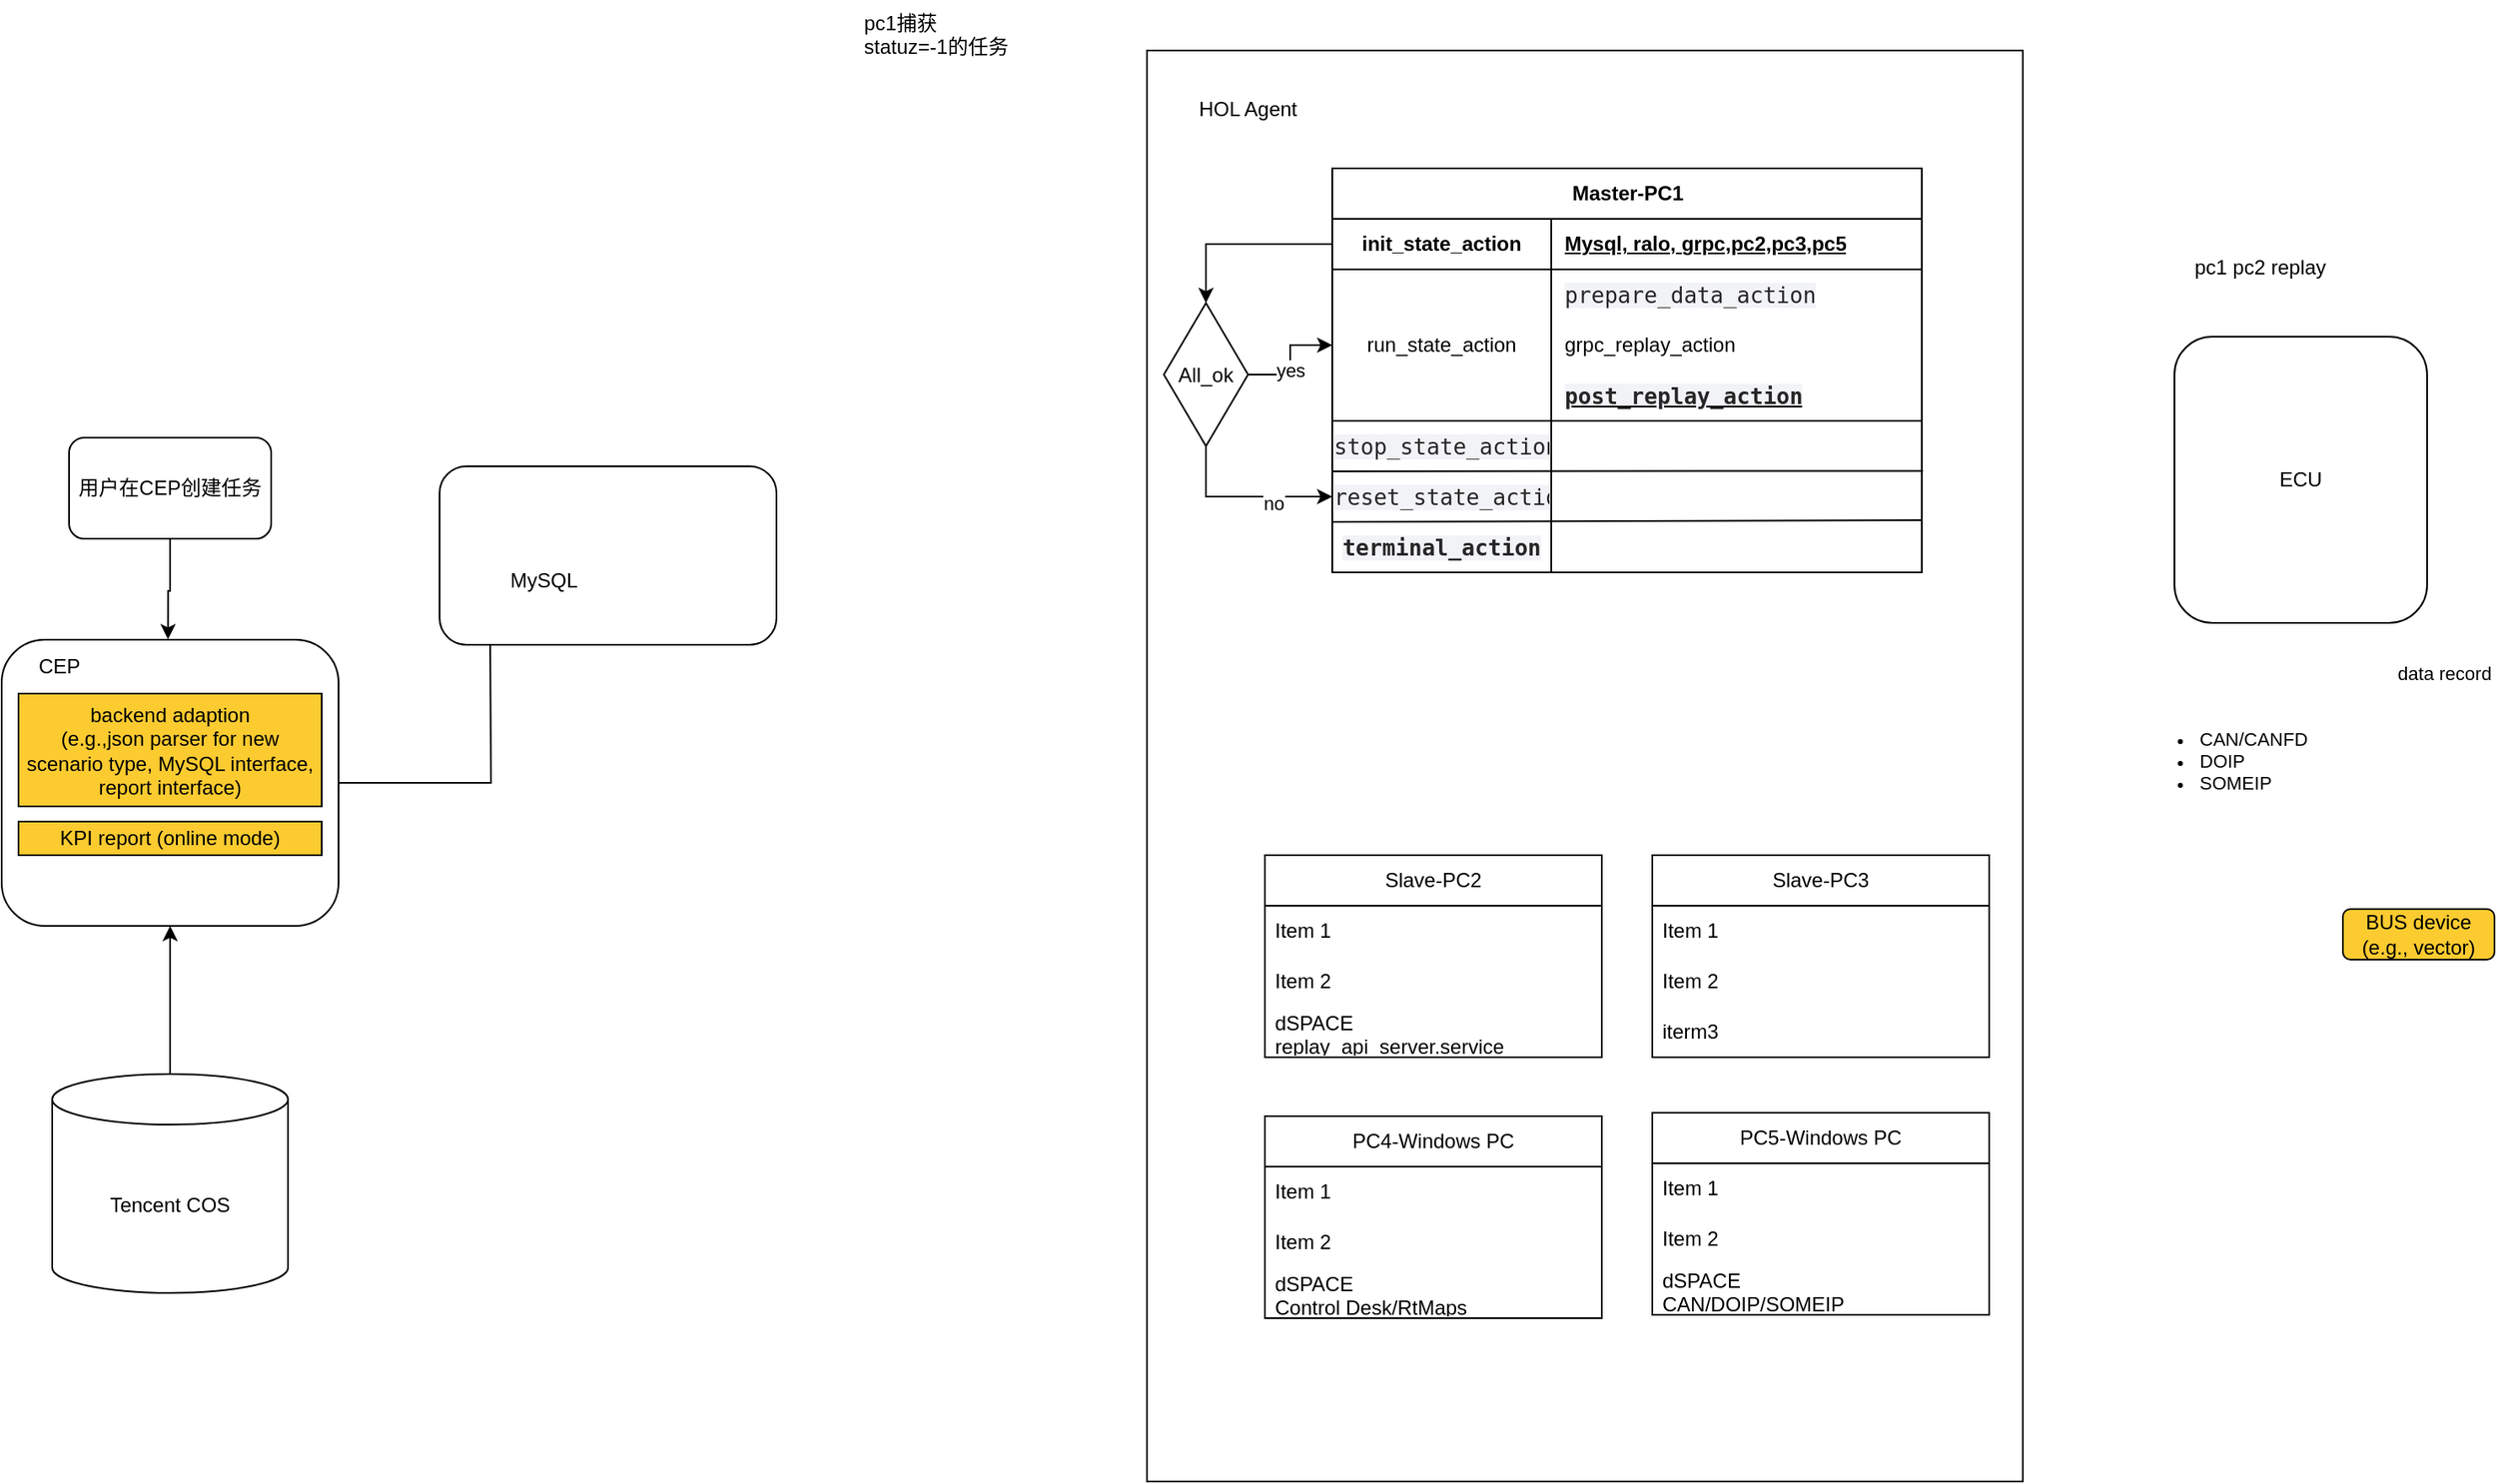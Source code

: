 <mxfile version="21.7.5" type="github">
  <diagram name="Page-1" id="edf60f1a-56cd-e834-aa8a-f176f3a09ee4">
    <mxGraphModel dx="2931" dy="776" grid="1" gridSize="10" guides="1" tooltips="1" connect="1" arrows="1" fold="1" page="1" pageScale="1" pageWidth="1100" pageHeight="850" background="none" math="0" shadow="0">
      <root>
        <mxCell id="0" />
        <mxCell id="1" parent="0" />
        <mxCell id="ZtFsmp1vTyqF3PQUhrU2-2" value="&lt;div align=&quot;left&quot;&gt;&lt;ul&gt;&lt;li&gt;CAN/CANFD&lt;/li&gt;&lt;li&gt;DOIP&lt;/li&gt;&lt;li&gt;SOMEIP&lt;/li&gt;&lt;/ul&gt;&lt;/div&gt;" style="edgeLabel;html=1;align=left;verticalAlign=middle;resizable=0;points=[];" vertex="1" connectable="0" parent="1">
          <mxGeometry x="870" y="511.597" as="geometry">
            <mxPoint x="-117" as="offset" />
          </mxGeometry>
        </mxCell>
        <mxCell id="ZtFsmp1vTyqF3PQUhrU2-5" value="" style="rounded=0;whiteSpace=wrap;html=1;" vertex="1" parent="1">
          <mxGeometry x="170" y="90" width="520" height="850" as="geometry" />
        </mxCell>
        <mxCell id="ZtFsmp1vTyqF3PQUhrU2-6" style="edgeStyle=orthogonalEdgeStyle;rounded=0;orthogonalLoop=1;jettySize=auto;html=1;entryX=0.5;entryY=1;entryDx=0;entryDy=0;" edge="1" parent="1" source="ZtFsmp1vTyqF3PQUhrU2-8" target="ZtFsmp1vTyqF3PQUhrU2-55">
          <mxGeometry relative="1" as="geometry">
            <mxPoint x="-430" y="610" as="targetPoint" />
          </mxGeometry>
        </mxCell>
        <mxCell id="ZtFsmp1vTyqF3PQUhrU2-8" value="Tencent COS" style="shape=cylinder3;whiteSpace=wrap;html=1;boundedLbl=1;backgroundOutline=1;size=15;" vertex="1" parent="1">
          <mxGeometry x="-480" y="698" width="140" height="130" as="geometry" />
        </mxCell>
        <mxCell id="ZtFsmp1vTyqF3PQUhrU2-9" style="edgeStyle=orthogonalEdgeStyle;rounded=0;orthogonalLoop=1;jettySize=auto;html=1;entryX=0;entryY=0.5;entryDx=0;entryDy=0;exitX=1;exitY=0.5;exitDx=0;exitDy=0;" edge="1" parent="1" source="ZtFsmp1vTyqF3PQUhrU2-55">
          <mxGeometry relative="1" as="geometry">
            <mxPoint x="-270" y="313" as="sourcePoint" />
            <mxPoint x="-220" y="433.0" as="targetPoint" />
          </mxGeometry>
        </mxCell>
        <mxCell id="ZtFsmp1vTyqF3PQUhrU2-19" value="HOL Agent" style="text;html=1;strokeColor=none;fillColor=none;align=center;verticalAlign=middle;whiteSpace=wrap;rounded=0;" vertex="1" parent="1">
          <mxGeometry x="180" y="110" width="100" height="30" as="geometry" />
        </mxCell>
        <mxCell id="ZtFsmp1vTyqF3PQUhrU2-22" value="ECU" style="rounded=1;whiteSpace=wrap;html=1;" vertex="1" parent="1">
          <mxGeometry x="780" y="260" width="150" height="170" as="geometry" />
        </mxCell>
        <mxCell id="ZtFsmp1vTyqF3PQUhrU2-25" value="" style="rounded=1;whiteSpace=wrap;html=1;" vertex="1" parent="1">
          <mxGeometry x="-250" y="337" width="200" height="106" as="geometry" />
        </mxCell>
        <mxCell id="ZtFsmp1vTyqF3PQUhrU2-38" value="MySQL" style="text;whiteSpace=wrap;html=1;" vertex="1" parent="1">
          <mxGeometry x="-210" y="391" width="90" height="30" as="geometry" />
        </mxCell>
        <mxCell id="ZtFsmp1vTyqF3PQUhrU2-39" value="data record" style="edgeLabel;html=1;align=center;verticalAlign=middle;resizable=0;points=[];" vertex="1" connectable="0" parent="1">
          <mxGeometry x="940" y="459.997" as="geometry" />
        </mxCell>
        <mxCell id="ZtFsmp1vTyqF3PQUhrU2-41" value="BUS device (e.g., vector)" style="rounded=1;whiteSpace=wrap;html=1;fillColor=#FCCB30;" vertex="1" parent="1">
          <mxGeometry x="880" y="600" width="90" height="30" as="geometry" />
        </mxCell>
        <mxCell id="ZtFsmp1vTyqF3PQUhrU2-71" style="edgeStyle=orthogonalEdgeStyle;rounded=0;orthogonalLoop=1;jettySize=auto;html=1;exitX=0.5;exitY=1;exitDx=0;exitDy=0;entryX=0.875;entryY=-0.076;entryDx=0;entryDy=0;entryPerimeter=0;" edge="1" parent="1" source="ZtFsmp1vTyqF3PQUhrU2-54" target="ZtFsmp1vTyqF3PQUhrU2-57">
          <mxGeometry relative="1" as="geometry" />
        </mxCell>
        <mxCell id="ZtFsmp1vTyqF3PQUhrU2-54" value="用户在CEP创建任务" style="rounded=1;whiteSpace=wrap;html=1;" vertex="1" parent="1">
          <mxGeometry x="-470" y="320" width="120" height="60" as="geometry" />
        </mxCell>
        <mxCell id="ZtFsmp1vTyqF3PQUhrU2-55" value="" style="rounded=1;whiteSpace=wrap;html=1;" vertex="1" parent="1">
          <mxGeometry x="-510" y="440" width="200" height="170" as="geometry" />
        </mxCell>
        <mxCell id="ZtFsmp1vTyqF3PQUhrU2-56" value="KPI report (online mode)" style="rounded=0;whiteSpace=wrap;html=1;fillColor=#FCCB30;" vertex="1" parent="1">
          <mxGeometry x="-500" y="548" width="180" height="20" as="geometry" />
        </mxCell>
        <mxCell id="ZtFsmp1vTyqF3PQUhrU2-57" value="CEP" style="text;whiteSpace=wrap;html=1;" vertex="1" parent="1">
          <mxGeometry x="-490" y="442" width="90" height="30" as="geometry" />
        </mxCell>
        <mxCell id="ZtFsmp1vTyqF3PQUhrU2-58" value="&lt;div&gt;backend adaption&lt;/div&gt;&lt;div&gt;(e.g.,json parser for new scenario type, MySQL interface, report interface)&lt;br&gt;&lt;/div&gt;" style="rounded=0;whiteSpace=wrap;html=1;fillColor=#FCCB30;" vertex="1" parent="1">
          <mxGeometry x="-500" y="472" width="180" height="67" as="geometry" />
        </mxCell>
        <mxCell id="ZtFsmp1vTyqF3PQUhrU2-73" value="pc1捕获statuz=-1的任务" style="text;whiteSpace=wrap;html=1;" vertex="1" parent="1">
          <mxGeometry y="60" width="90" height="30" as="geometry" />
        </mxCell>
        <mxCell id="ZtFsmp1vTyqF3PQUhrU2-93" value="pc1 pc2 replay" style="text;whiteSpace=wrap;html=1;" vertex="1" parent="1">
          <mxGeometry x="790" y="205" width="90" height="30" as="geometry" />
        </mxCell>
        <mxCell id="ZtFsmp1vTyqF3PQUhrU2-102" value="&lt;div style=&quot;border-color: var(--border-color);&quot;&gt;&lt;div style=&quot;border-color: var(--border-color);&quot;&gt;Slave-PC2&lt;/div&gt;&lt;/div&gt;" style="swimlane;fontStyle=0;childLayout=stackLayout;horizontal=1;startSize=30;horizontalStack=0;resizeParent=1;resizeParentMax=0;resizeLast=0;collapsible=1;marginBottom=0;whiteSpace=wrap;html=1;" vertex="1" parent="1">
          <mxGeometry x="240" y="568" width="200" height="120" as="geometry" />
        </mxCell>
        <mxCell id="ZtFsmp1vTyqF3PQUhrU2-103" value="Item 1" style="text;strokeColor=none;fillColor=none;align=left;verticalAlign=middle;spacingLeft=4;spacingRight=4;overflow=hidden;points=[[0,0.5],[1,0.5]];portConstraint=eastwest;rotatable=0;whiteSpace=wrap;html=1;" vertex="1" parent="ZtFsmp1vTyqF3PQUhrU2-102">
          <mxGeometry y="30" width="200" height="30" as="geometry" />
        </mxCell>
        <mxCell id="ZtFsmp1vTyqF3PQUhrU2-104" value="Item 2" style="text;strokeColor=none;fillColor=none;align=left;verticalAlign=middle;spacingLeft=4;spacingRight=4;overflow=hidden;points=[[0,0.5],[1,0.5]];portConstraint=eastwest;rotatable=0;whiteSpace=wrap;html=1;" vertex="1" parent="ZtFsmp1vTyqF3PQUhrU2-102">
          <mxGeometry y="60" width="200" height="30" as="geometry" />
        </mxCell>
        <mxCell id="ZtFsmp1vTyqF3PQUhrU2-105" value="dSPACE&lt;br style=&quot;border-color: var(--border-color); text-align: center;&quot;&gt;&lt;span style=&quot;text-align: center;&quot;&gt;replay_api_server.service&lt;/span&gt;" style="text;strokeColor=none;fillColor=none;align=left;verticalAlign=middle;spacingLeft=4;spacingRight=4;overflow=hidden;points=[[0,0.5],[1,0.5]];portConstraint=eastwest;rotatable=0;whiteSpace=wrap;html=1;" vertex="1" parent="ZtFsmp1vTyqF3PQUhrU2-102">
          <mxGeometry y="90" width="200" height="30" as="geometry" />
        </mxCell>
        <mxCell id="ZtFsmp1vTyqF3PQUhrU2-106" value="&lt;div style=&quot;border-color: var(--border-color);&quot;&gt;&lt;div style=&quot;border-color: var(--border-color);&quot;&gt;Slave-PC3&lt;/div&gt;&lt;/div&gt;" style="swimlane;fontStyle=0;childLayout=stackLayout;horizontal=1;startSize=30;horizontalStack=0;resizeParent=1;resizeParentMax=0;resizeLast=0;collapsible=1;marginBottom=0;whiteSpace=wrap;html=1;" vertex="1" parent="1">
          <mxGeometry x="470" y="568" width="200" height="120" as="geometry" />
        </mxCell>
        <mxCell id="ZtFsmp1vTyqF3PQUhrU2-107" value="Item 1" style="text;strokeColor=none;fillColor=none;align=left;verticalAlign=middle;spacingLeft=4;spacingRight=4;overflow=hidden;points=[[0,0.5],[1,0.5]];portConstraint=eastwest;rotatable=0;whiteSpace=wrap;html=1;" vertex="1" parent="ZtFsmp1vTyqF3PQUhrU2-106">
          <mxGeometry y="30" width="200" height="30" as="geometry" />
        </mxCell>
        <mxCell id="ZtFsmp1vTyqF3PQUhrU2-108" value="Item 2" style="text;strokeColor=none;fillColor=none;align=left;verticalAlign=middle;spacingLeft=4;spacingRight=4;overflow=hidden;points=[[0,0.5],[1,0.5]];portConstraint=eastwest;rotatable=0;whiteSpace=wrap;html=1;" vertex="1" parent="ZtFsmp1vTyqF3PQUhrU2-106">
          <mxGeometry y="60" width="200" height="30" as="geometry" />
        </mxCell>
        <mxCell id="ZtFsmp1vTyqF3PQUhrU2-109" value="iterm3" style="text;strokeColor=none;fillColor=none;align=left;verticalAlign=middle;spacingLeft=4;spacingRight=4;overflow=hidden;points=[[0,0.5],[1,0.5]];portConstraint=eastwest;rotatable=0;whiteSpace=wrap;html=1;" vertex="1" parent="ZtFsmp1vTyqF3PQUhrU2-106">
          <mxGeometry y="90" width="200" height="30" as="geometry" />
        </mxCell>
        <mxCell id="ZtFsmp1vTyqF3PQUhrU2-110" value="&lt;div style=&quot;border-color: var(--border-color);&quot;&gt;&lt;div style=&quot;border-color: var(--border-color);&quot;&gt;PC4-Windows PC&lt;br&gt;&lt;/div&gt;&lt;/div&gt;" style="swimlane;fontStyle=0;childLayout=stackLayout;horizontal=1;startSize=30;horizontalStack=0;resizeParent=1;resizeParentMax=0;resizeLast=0;collapsible=1;marginBottom=0;whiteSpace=wrap;html=1;" vertex="1" parent="1">
          <mxGeometry x="240" y="723" width="200" height="120" as="geometry" />
        </mxCell>
        <mxCell id="ZtFsmp1vTyqF3PQUhrU2-111" value="Item 1" style="text;strokeColor=none;fillColor=none;align=left;verticalAlign=middle;spacingLeft=4;spacingRight=4;overflow=hidden;points=[[0,0.5],[1,0.5]];portConstraint=eastwest;rotatable=0;whiteSpace=wrap;html=1;" vertex="1" parent="ZtFsmp1vTyqF3PQUhrU2-110">
          <mxGeometry y="30" width="200" height="30" as="geometry" />
        </mxCell>
        <mxCell id="ZtFsmp1vTyqF3PQUhrU2-112" value="Item 2" style="text;strokeColor=none;fillColor=none;align=left;verticalAlign=middle;spacingLeft=4;spacingRight=4;overflow=hidden;points=[[0,0.5],[1,0.5]];portConstraint=eastwest;rotatable=0;whiteSpace=wrap;html=1;" vertex="1" parent="ZtFsmp1vTyqF3PQUhrU2-110">
          <mxGeometry y="60" width="200" height="30" as="geometry" />
        </mxCell>
        <mxCell id="ZtFsmp1vTyqF3PQUhrU2-113" value="dSPACE&lt;br style=&quot;border-color: var(--border-color); text-align: center;&quot;&gt;&lt;div style=&quot;text-align: center;&quot;&gt;&lt;span style=&quot;background-color: initial;&quot;&gt;Control Desk/RtMaps&lt;/span&gt;&lt;/div&gt;" style="text;strokeColor=none;fillColor=none;align=left;verticalAlign=middle;spacingLeft=4;spacingRight=4;overflow=hidden;points=[[0,0.5],[1,0.5]];portConstraint=eastwest;rotatable=0;whiteSpace=wrap;html=1;" vertex="1" parent="ZtFsmp1vTyqF3PQUhrU2-110">
          <mxGeometry y="90" width="200" height="30" as="geometry" />
        </mxCell>
        <mxCell id="ZtFsmp1vTyqF3PQUhrU2-114" value="&lt;div style=&quot;border-color: var(--border-color);&quot;&gt;&lt;div style=&quot;border-color: var(--border-color);&quot;&gt;PC5-Windows PC&lt;br&gt;&lt;/div&gt;&lt;/div&gt;" style="swimlane;fontStyle=0;childLayout=stackLayout;horizontal=1;startSize=30;horizontalStack=0;resizeParent=1;resizeParentMax=0;resizeLast=0;collapsible=1;marginBottom=0;whiteSpace=wrap;html=1;" vertex="1" parent="1">
          <mxGeometry x="470" y="721" width="200" height="120" as="geometry" />
        </mxCell>
        <mxCell id="ZtFsmp1vTyqF3PQUhrU2-115" value="Item 1" style="text;strokeColor=none;fillColor=none;align=left;verticalAlign=middle;spacingLeft=4;spacingRight=4;overflow=hidden;points=[[0,0.5],[1,0.5]];portConstraint=eastwest;rotatable=0;whiteSpace=wrap;html=1;" vertex="1" parent="ZtFsmp1vTyqF3PQUhrU2-114">
          <mxGeometry y="30" width="200" height="30" as="geometry" />
        </mxCell>
        <mxCell id="ZtFsmp1vTyqF3PQUhrU2-116" value="Item 2" style="text;strokeColor=none;fillColor=none;align=left;verticalAlign=middle;spacingLeft=4;spacingRight=4;overflow=hidden;points=[[0,0.5],[1,0.5]];portConstraint=eastwest;rotatable=0;whiteSpace=wrap;html=1;" vertex="1" parent="ZtFsmp1vTyqF3PQUhrU2-114">
          <mxGeometry y="60" width="200" height="30" as="geometry" />
        </mxCell>
        <mxCell id="ZtFsmp1vTyqF3PQUhrU2-117" value="dSPACE&lt;br style=&quot;border-color: var(--border-color); text-align: center;&quot;&gt;CAN/DOIP/SOMEIP" style="text;strokeColor=none;fillColor=none;align=left;verticalAlign=middle;spacingLeft=4;spacingRight=4;overflow=hidden;points=[[0,0.5],[1,0.5]];portConstraint=eastwest;rotatable=0;whiteSpace=wrap;html=1;" vertex="1" parent="ZtFsmp1vTyqF3PQUhrU2-114">
          <mxGeometry y="90" width="200" height="30" as="geometry" />
        </mxCell>
        <mxCell id="ZtFsmp1vTyqF3PQUhrU2-185" value="Master-PC1" style="shape=table;startSize=30;container=1;collapsible=1;childLayout=tableLayout;fixedRows=1;rowLines=0;fontStyle=1;align=center;resizeLast=1;html=1;" vertex="1" parent="1">
          <mxGeometry x="280" y="160" width="350" height="240" as="geometry" />
        </mxCell>
        <mxCell id="ZtFsmp1vTyqF3PQUhrU2-186" value="" style="shape=tableRow;horizontal=0;startSize=0;swimlaneHead=0;swimlaneBody=0;fillColor=none;collapsible=0;dropTarget=0;points=[[0,0.5],[1,0.5]];portConstraint=eastwest;top=0;left=0;right=0;bottom=1;" vertex="1" parent="ZtFsmp1vTyqF3PQUhrU2-185">
          <mxGeometry y="30" width="350" height="30" as="geometry" />
        </mxCell>
        <mxCell id="ZtFsmp1vTyqF3PQUhrU2-187" value="init_state_action" style="shape=partialRectangle;connectable=0;fillColor=none;top=0;left=0;bottom=0;right=0;fontStyle=1;overflow=hidden;whiteSpace=wrap;html=1;" vertex="1" parent="ZtFsmp1vTyqF3PQUhrU2-186">
          <mxGeometry width="130" height="30" as="geometry">
            <mxRectangle width="130" height="30" as="alternateBounds" />
          </mxGeometry>
        </mxCell>
        <mxCell id="ZtFsmp1vTyqF3PQUhrU2-188" value="Mysql, ralo, grpc,pc2,pc3,pc5" style="shape=partialRectangle;connectable=0;fillColor=none;top=0;left=0;bottom=0;right=0;align=left;spacingLeft=6;fontStyle=5;overflow=hidden;whiteSpace=wrap;html=1;" vertex="1" parent="ZtFsmp1vTyqF3PQUhrU2-186">
          <mxGeometry x="130" width="220" height="30" as="geometry">
            <mxRectangle width="220" height="30" as="alternateBounds" />
          </mxGeometry>
        </mxCell>
        <mxCell id="ZtFsmp1vTyqF3PQUhrU2-189" value="" style="shape=tableRow;horizontal=0;startSize=0;swimlaneHead=0;swimlaneBody=0;fillColor=none;collapsible=0;dropTarget=0;points=[[0,0.5],[1,0.5]];portConstraint=eastwest;top=0;left=0;right=0;bottom=0;" vertex="1" parent="ZtFsmp1vTyqF3PQUhrU2-185">
          <mxGeometry y="60" width="350" height="30" as="geometry" />
        </mxCell>
        <mxCell id="ZtFsmp1vTyqF3PQUhrU2-190" value="" style="shape=partialRectangle;connectable=0;fillColor=none;top=0;left=0;bottom=0;right=0;editable=1;overflow=hidden;whiteSpace=wrap;html=1;" vertex="1" parent="ZtFsmp1vTyqF3PQUhrU2-189">
          <mxGeometry width="130" height="30" as="geometry">
            <mxRectangle width="130" height="30" as="alternateBounds" />
          </mxGeometry>
        </mxCell>
        <mxCell id="ZtFsmp1vTyqF3PQUhrU2-191" value="&lt;div style=&quot;background-color: rgb(242, 243, 247); color: rgb(38, 38, 38); font-family: &amp;quot;JetBrains Mono&amp;quot;, monospace; font-size: 9.8pt;&quot;&gt;prepare_data_action&lt;/div&gt;" style="shape=partialRectangle;connectable=0;fillColor=none;top=0;left=0;bottom=0;right=0;align=left;spacingLeft=6;overflow=hidden;whiteSpace=wrap;html=1;" vertex="1" parent="ZtFsmp1vTyqF3PQUhrU2-189">
          <mxGeometry x="130" width="220" height="30" as="geometry">
            <mxRectangle width="220" height="30" as="alternateBounds" />
          </mxGeometry>
        </mxCell>
        <mxCell id="ZtFsmp1vTyqF3PQUhrU2-210" value="" style="shape=tableRow;horizontal=0;startSize=0;swimlaneHead=0;swimlaneBody=0;fillColor=none;collapsible=0;dropTarget=0;points=[[0,0.5],[1,0.5]];portConstraint=eastwest;top=0;left=0;right=0;bottom=0;" vertex="1" parent="ZtFsmp1vTyqF3PQUhrU2-185">
          <mxGeometry y="90" width="350" height="30" as="geometry" />
        </mxCell>
        <mxCell id="ZtFsmp1vTyqF3PQUhrU2-211" value="run_state_action" style="shape=partialRectangle;connectable=0;fillColor=none;top=0;left=0;bottom=0;right=0;fontStyle=0;overflow=hidden;whiteSpace=wrap;html=1;" vertex="1" parent="ZtFsmp1vTyqF3PQUhrU2-210">
          <mxGeometry width="130" height="30" as="geometry">
            <mxRectangle width="130" height="30" as="alternateBounds" />
          </mxGeometry>
        </mxCell>
        <mxCell id="ZtFsmp1vTyqF3PQUhrU2-212" value="grpc_replay_action" style="shape=partialRectangle;connectable=0;fillColor=none;top=0;left=0;bottom=0;right=0;align=left;spacingLeft=6;fontStyle=0;overflow=hidden;whiteSpace=wrap;html=1;" vertex="1" parent="ZtFsmp1vTyqF3PQUhrU2-210">
          <mxGeometry x="130" width="220" height="30" as="geometry">
            <mxRectangle width="220" height="30" as="alternateBounds" />
          </mxGeometry>
        </mxCell>
        <mxCell id="ZtFsmp1vTyqF3PQUhrU2-198" value="" style="shape=tableRow;horizontal=0;startSize=0;swimlaneHead=0;swimlaneBody=0;fillColor=none;collapsible=0;dropTarget=0;points=[[0,0.5],[1,0.5]];portConstraint=eastwest;top=0;left=0;right=0;bottom=1;" vertex="1" parent="ZtFsmp1vTyqF3PQUhrU2-185">
          <mxGeometry y="120" width="350" height="30" as="geometry" />
        </mxCell>
        <mxCell id="ZtFsmp1vTyqF3PQUhrU2-199" value="" style="shape=partialRectangle;connectable=0;fillColor=none;top=0;left=0;bottom=0;right=0;fontStyle=1;overflow=hidden;whiteSpace=wrap;html=1;" vertex="1" parent="ZtFsmp1vTyqF3PQUhrU2-198">
          <mxGeometry width="130" height="30" as="geometry">
            <mxRectangle width="130" height="30" as="alternateBounds" />
          </mxGeometry>
        </mxCell>
        <mxCell id="ZtFsmp1vTyqF3PQUhrU2-200" value="&lt;div style=&quot;background-color: rgb(242, 243, 247); color: rgb(38, 38, 38); font-family: &amp;quot;JetBrains Mono&amp;quot;, monospace; font-size: 9.8pt;&quot;&gt;&lt;div style=&quot;font-size: 9.8pt;&quot;&gt;post_replay_action&lt;/div&gt;&lt;/div&gt;" style="shape=partialRectangle;connectable=0;fillColor=none;top=0;left=0;bottom=0;right=0;align=left;spacingLeft=6;fontStyle=5;overflow=hidden;whiteSpace=wrap;html=1;" vertex="1" parent="ZtFsmp1vTyqF3PQUhrU2-198">
          <mxGeometry x="130" width="220" height="30" as="geometry">
            <mxRectangle width="220" height="30" as="alternateBounds" />
          </mxGeometry>
        </mxCell>
        <mxCell id="ZtFsmp1vTyqF3PQUhrU2-192" value="" style="shape=tableRow;horizontal=0;startSize=0;swimlaneHead=0;swimlaneBody=0;fillColor=none;collapsible=0;dropTarget=0;points=[[0,0.5],[1,0.5]];portConstraint=eastwest;top=0;left=0;right=0;bottom=0;" vertex="1" parent="ZtFsmp1vTyqF3PQUhrU2-185">
          <mxGeometry y="150" width="350" height="30" as="geometry" />
        </mxCell>
        <mxCell id="ZtFsmp1vTyqF3PQUhrU2-193" value="&lt;div style=&quot;background-color: rgb(242, 243, 247); color: rgb(38, 38, 38); font-family: &amp;quot;JetBrains Mono&amp;quot;, monospace; font-size: 9.8pt;&quot;&gt;stop_state_action&lt;/div&gt;" style="shape=partialRectangle;connectable=0;fillColor=none;top=0;left=0;bottom=0;right=0;editable=1;overflow=hidden;whiteSpace=wrap;html=1;" vertex="1" parent="ZtFsmp1vTyqF3PQUhrU2-192">
          <mxGeometry width="130" height="30" as="geometry">
            <mxRectangle width="130" height="30" as="alternateBounds" />
          </mxGeometry>
        </mxCell>
        <mxCell id="ZtFsmp1vTyqF3PQUhrU2-194" value="" style="shape=partialRectangle;connectable=0;fillColor=none;top=0;left=0;bottom=0;right=0;align=left;spacingLeft=6;overflow=hidden;whiteSpace=wrap;html=1;" vertex="1" parent="ZtFsmp1vTyqF3PQUhrU2-192">
          <mxGeometry x="130" width="220" height="30" as="geometry">
            <mxRectangle width="220" height="30" as="alternateBounds" />
          </mxGeometry>
        </mxCell>
        <mxCell id="ZtFsmp1vTyqF3PQUhrU2-195" value="" style="shape=tableRow;horizontal=0;startSize=0;swimlaneHead=0;swimlaneBody=0;fillColor=none;collapsible=0;dropTarget=0;points=[[0,0.5],[1,0.5]];portConstraint=eastwest;top=0;left=0;right=0;bottom=0;" vertex="1" parent="ZtFsmp1vTyqF3PQUhrU2-185">
          <mxGeometry y="180" width="350" height="30" as="geometry" />
        </mxCell>
        <mxCell id="ZtFsmp1vTyqF3PQUhrU2-196" value="&lt;div style=&quot;background-color: rgb(242, 243, 247); color: rgb(38, 38, 38); font-family: &amp;quot;JetBrains Mono&amp;quot;, monospace; font-size: 9.8pt;&quot;&gt;reset_state_action&lt;/div&gt;" style="shape=partialRectangle;connectable=0;fillColor=none;top=0;left=0;bottom=0;right=0;editable=1;overflow=hidden;whiteSpace=wrap;html=1;" vertex="1" parent="ZtFsmp1vTyqF3PQUhrU2-195">
          <mxGeometry width="130" height="30" as="geometry">
            <mxRectangle width="130" height="30" as="alternateBounds" />
          </mxGeometry>
        </mxCell>
        <mxCell id="ZtFsmp1vTyqF3PQUhrU2-197" value="" style="shape=partialRectangle;connectable=0;fillColor=none;top=0;left=0;bottom=0;right=0;align=left;spacingLeft=6;overflow=hidden;whiteSpace=wrap;html=1;" vertex="1" parent="ZtFsmp1vTyqF3PQUhrU2-195">
          <mxGeometry x="130" width="220" height="30" as="geometry">
            <mxRectangle width="220" height="30" as="alternateBounds" />
          </mxGeometry>
        </mxCell>
        <mxCell id="ZtFsmp1vTyqF3PQUhrU2-213" value="" style="shape=tableRow;horizontal=0;startSize=0;swimlaneHead=0;swimlaneBody=0;fillColor=none;collapsible=0;dropTarget=0;points=[[0,0.5],[1,0.5]];portConstraint=eastwest;top=0;left=0;right=0;bottom=1;" vertex="1" parent="ZtFsmp1vTyqF3PQUhrU2-185">
          <mxGeometry y="210" width="350" height="30" as="geometry" />
        </mxCell>
        <mxCell id="ZtFsmp1vTyqF3PQUhrU2-214" value="&lt;div style=&quot;background-color: rgb(242, 243, 247); color: rgb(38, 38, 38); font-family: &amp;quot;JetBrains Mono&amp;quot;, monospace; font-size: 9.8pt;&quot;&gt;terminal_action&lt;/div&gt;" style="shape=partialRectangle;connectable=0;fillColor=none;top=0;left=0;bottom=0;right=0;fontStyle=1;overflow=hidden;whiteSpace=wrap;html=1;" vertex="1" parent="ZtFsmp1vTyqF3PQUhrU2-213">
          <mxGeometry width="130" height="30" as="geometry">
            <mxRectangle width="130" height="30" as="alternateBounds" />
          </mxGeometry>
        </mxCell>
        <mxCell id="ZtFsmp1vTyqF3PQUhrU2-215" value="" style="shape=partialRectangle;connectable=0;fillColor=none;top=0;left=0;bottom=0;right=0;align=left;spacingLeft=6;fontStyle=5;overflow=hidden;whiteSpace=wrap;html=1;" vertex="1" parent="ZtFsmp1vTyqF3PQUhrU2-213">
          <mxGeometry x="130" width="220" height="30" as="geometry">
            <mxRectangle width="220" height="30" as="alternateBounds" />
          </mxGeometry>
        </mxCell>
        <mxCell id="ZtFsmp1vTyqF3PQUhrU2-217" value="" style="shape=partialRectangle;connectable=0;fillColor=none;top=0;left=0;bottom=0;right=0;editable=1;overflow=hidden;whiteSpace=wrap;html=1;" vertex="1" parent="1">
          <mxGeometry x="280" y="220" width="120" height="30" as="geometry">
            <mxRectangle width="120" height="30" as="alternateBounds" />
          </mxGeometry>
        </mxCell>
        <mxCell id="ZtFsmp1vTyqF3PQUhrU2-222" value="" style="endArrow=none;html=1;rounded=0;entryX=1.002;entryY=-0.01;entryDx=0;entryDy=0;entryPerimeter=0;" edge="1" parent="1" target="ZtFsmp1vTyqF3PQUhrU2-195">
          <mxGeometry relative="1" as="geometry">
            <mxPoint x="280" y="340" as="sourcePoint" />
            <mxPoint x="440" y="340" as="targetPoint" />
          </mxGeometry>
        </mxCell>
        <mxCell id="ZtFsmp1vTyqF3PQUhrU2-226" value="" style="endArrow=none;html=1;rounded=0;" edge="1" parent="1" target="ZtFsmp1vTyqF3PQUhrU2-213">
          <mxGeometry relative="1" as="geometry">
            <mxPoint x="280" y="370" as="sourcePoint" />
            <mxPoint x="440" y="370" as="targetPoint" />
          </mxGeometry>
        </mxCell>
        <mxCell id="ZtFsmp1vTyqF3PQUhrU2-227" value="" style="endArrow=none;html=1;rounded=0;" edge="1" parent="1">
          <mxGeometry relative="1" as="geometry">
            <mxPoint x="280" y="370" as="sourcePoint" />
            <mxPoint x="630" y="369" as="targetPoint" />
          </mxGeometry>
        </mxCell>
        <mxCell id="ZtFsmp1vTyqF3PQUhrU2-234" style="edgeStyle=orthogonalEdgeStyle;rounded=0;orthogonalLoop=1;jettySize=auto;html=1;exitX=0;exitY=0.5;exitDx=0;exitDy=0;" edge="1" parent="1" source="ZtFsmp1vTyqF3PQUhrU2-186" target="ZtFsmp1vTyqF3PQUhrU2-235">
          <mxGeometry relative="1" as="geometry">
            <mxPoint x="140" y="270" as="targetPoint" />
          </mxGeometry>
        </mxCell>
        <mxCell id="ZtFsmp1vTyqF3PQUhrU2-236" style="edgeStyle=orthogonalEdgeStyle;rounded=0;orthogonalLoop=1;jettySize=auto;html=1;entryX=0;entryY=0.5;entryDx=0;entryDy=0;" edge="1" parent="1" source="ZtFsmp1vTyqF3PQUhrU2-235" target="ZtFsmp1vTyqF3PQUhrU2-210">
          <mxGeometry relative="1" as="geometry" />
        </mxCell>
        <mxCell id="ZtFsmp1vTyqF3PQUhrU2-237" value="yes" style="edgeLabel;html=1;align=center;verticalAlign=middle;resizable=0;points=[];" vertex="1" connectable="0" parent="ZtFsmp1vTyqF3PQUhrU2-236">
          <mxGeometry x="-0.182" relative="1" as="geometry">
            <mxPoint as="offset" />
          </mxGeometry>
        </mxCell>
        <mxCell id="ZtFsmp1vTyqF3PQUhrU2-238" style="edgeStyle=orthogonalEdgeStyle;rounded=0;orthogonalLoop=1;jettySize=auto;html=1;exitX=0.5;exitY=1;exitDx=0;exitDy=0;entryX=0;entryY=0.5;entryDx=0;entryDy=0;" edge="1" parent="1" source="ZtFsmp1vTyqF3PQUhrU2-235" target="ZtFsmp1vTyqF3PQUhrU2-195">
          <mxGeometry relative="1" as="geometry" />
        </mxCell>
        <mxCell id="ZtFsmp1vTyqF3PQUhrU2-239" value="no" style="edgeLabel;html=1;align=center;verticalAlign=middle;resizable=0;points=[];" vertex="1" connectable="0" parent="ZtFsmp1vTyqF3PQUhrU2-238">
          <mxGeometry x="0.326" y="-4" relative="1" as="geometry">
            <mxPoint as="offset" />
          </mxGeometry>
        </mxCell>
        <mxCell id="ZtFsmp1vTyqF3PQUhrU2-235" value="All_ok" style="rhombus;whiteSpace=wrap;html=1;" vertex="1" parent="1">
          <mxGeometry x="180" y="240" width="50" height="85" as="geometry" />
        </mxCell>
      </root>
    </mxGraphModel>
  </diagram>
</mxfile>
